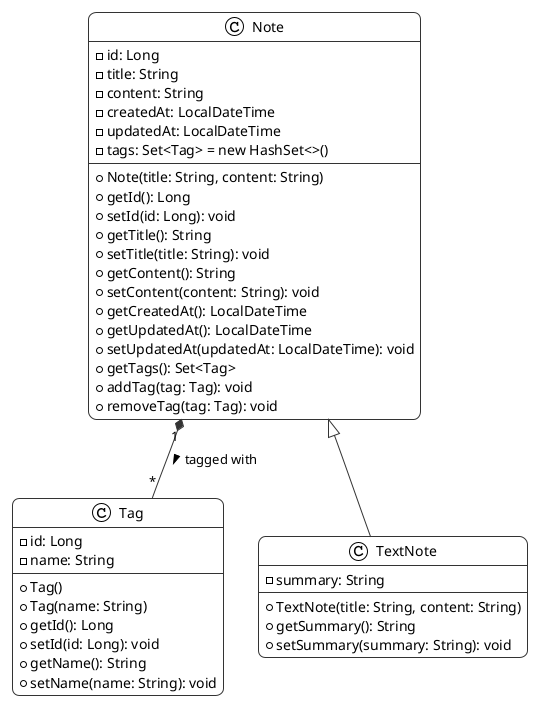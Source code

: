 @startuml PKM Core Entities
!theme plain

' 设置皮肤参数，让图表更清晰
skinparam shadowing false
skinparam roundcorner 15
skinparam class {
    BackgroundColor #FFF
    BorderColor #333
    ArrowColor #333
}
skinparam defaultFontName "Microsoft YaHei"

' 定义标签类 Tag
class Tag {
  - id: Long
  - name: String
  --
  + Tag()
  + Tag(name: String)
  + getId(): Long
  + setId(id: Long): void
  + getName(): String
  + setName(name: String): void
}

' 定义笔记基类 Note
class Note {
  - id: Long
  - title: String
  - content: String
  - createdAt: LocalDateTime
  - updatedAt: LocalDateTime
  - tags: Set<Tag> = new HashSet<>()
  --
  + Note(title: String, content: String)
  + getId(): Long
  + setId(id: Long): void
  + getTitle(): String
  + setTitle(title: String): void
  + getContent(): String
  + setContent(content: String): void
  + getCreatedAt(): LocalDateTime
  + getUpdatedAt(): LocalDateTime
  + setUpdatedAt(updatedAt: LocalDateTime): void
  + getTags(): Set<Tag>
  + addTag(tag: Tag): void
  + removeTag(tag: Tag): void
}

' 定义文本笔记子类 TextNote
class TextNote {
  - summary: String
  --
  + TextNote(title: String, content: String)
  + getSummary(): String
  + setSummary(summary: String): void
}

' 定义继承关系：TextNote 继承自 Note
Note <|-- TextNote

' 定义关联关系：Note 和 Tag 是多对多关系
Note "1" *-- "*" Tag : tagged with >

@enduml